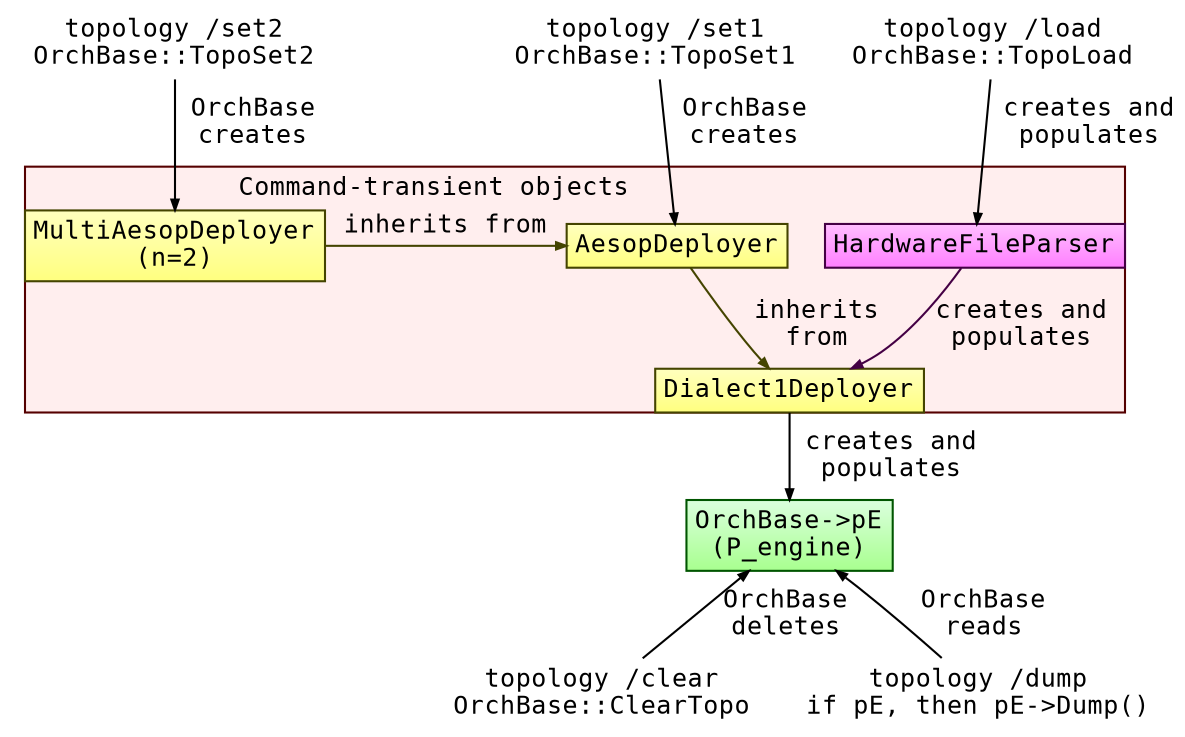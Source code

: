 digraph G {
    fontname="Inconsolata";
    fontsize=12
    margin=0;
    ranksep=0;

    node[fontname="Inconsolata",
         fontsize=12,
         gradientangle=270,
         height=0,
         margin=0.05,
         penwidth=1,
         shape="rect",
         style="filled",
         width=0];

    edge[arrowsize=0.5,
         fontname="Inconsolata",
         fontsize=12;
         penwidth=1];

    // Black box nodes
    node[color="#ffffff",
         style="solid"];

    Set2 [label="topology /set2\nOrchBase::TopoSet2"];
    Set1 [label="topology /set1\nOrchBase::TopoSet1"];
    Load [label="topology /load\nOrchBase::TopoLoad"];
    Clear [label="topology /clear\nOrchBase::ClearTopo"];
    Dump [label="topology /dump\nif pE, then pE->Dump()"];

    node[style="filled"];

    subgraph cluster_transient {
        color="#550000";
        fillcolor="#ffeeee";
        style="filled";
        label="Command-transient objects                  ";

        // Purple nodes
        node[color="#440044",
             fillcolor="#ffbeff:#ff7fff"];

        HardwareFileParser;

        // Yellow nodes
        node[color="#444400",
             fillcolor="#ffffbe:#ffff7f"];

        MultiAesopDeployer [label="MultiAesopDeployer\n(n=2)"];
        AesopDeployer;
        Dialect1Deployer;
    }

    // Green nodes
    node[color="#005500",
         fillcolor="#dbffde:#a8ff8f"];

    Engine [label="OrchBase->pE\n(P_engine)"];

    // Black edges (c&c)
    Set1 -> AesopDeployer [label=" OrchBase\n creates"];
    Set2 -> MultiAesopDeployer [label=" OrchBase\n creates"];
    Load -> HardwareFileParser [label=" creates and\n populates"];
    Engine -> Clear [label="OrchBase\ndeletes", dir="back"];
    Engine -> Dump [label="OrchBase\nreads", dir="back"];

    Dialect1Deployer -> Engine [label=" creates and\n populates"];

    // Purple edges (file parser)
    edge[color="#440044"];
    HardwareFileParser -> Dialect1Deployer [label="creates and\npopulates"];

    // Yellow edges (inheritance)
    edge[color="#444400"];
    MultiAesopDeployer -> AesopDeployer [label="inherits from",
                                         constraint=false];
    AesopDeployer -> Dialect1Deployer [label="inherits\nfrom"];
}
